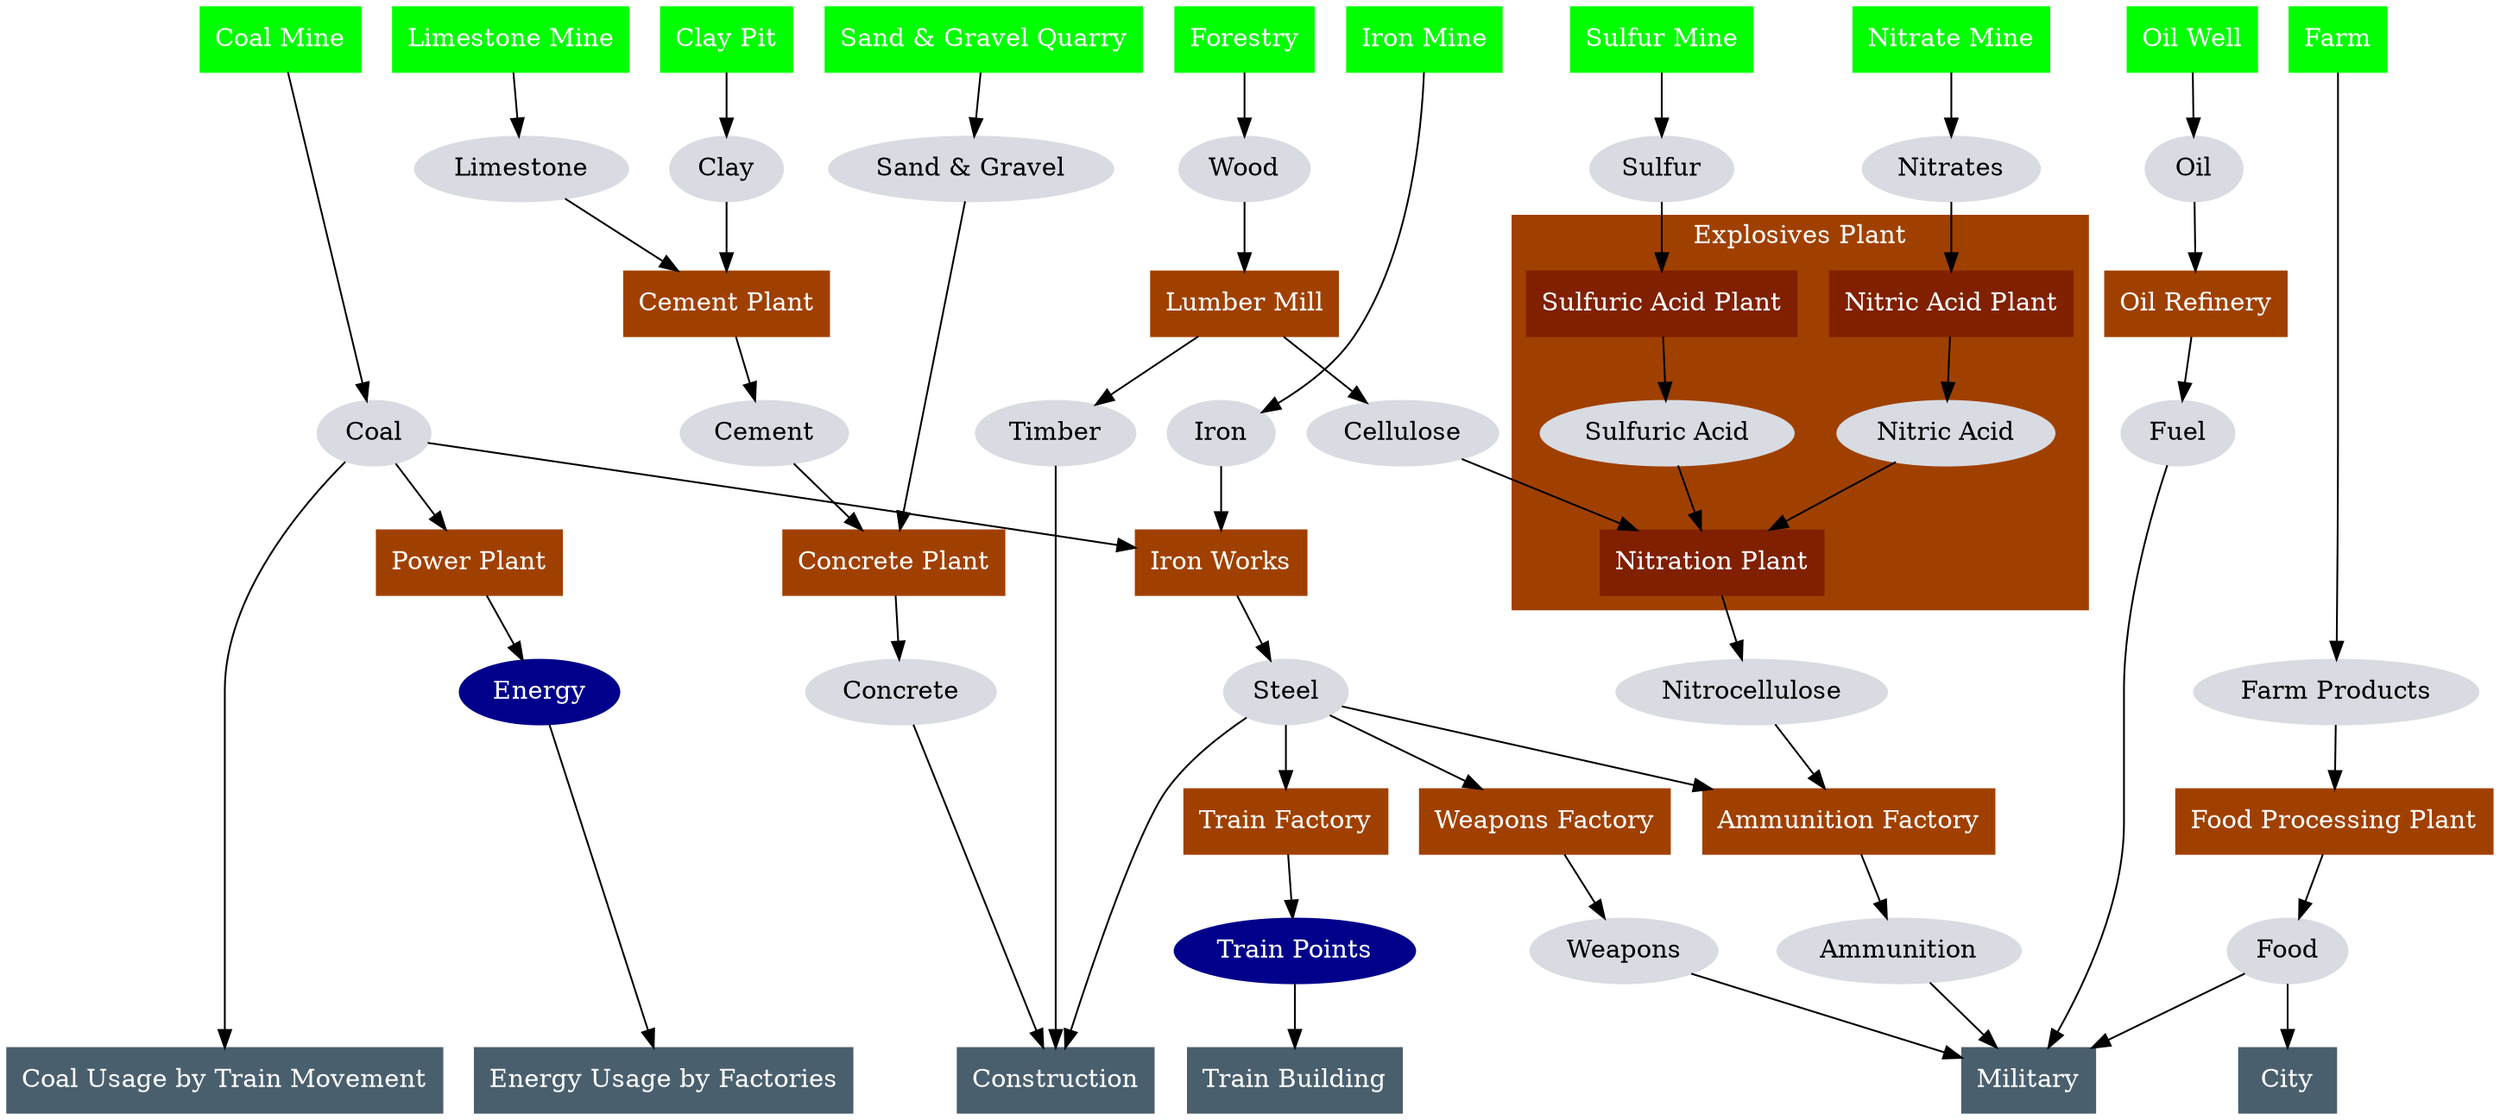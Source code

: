 digraph G {
    node [style = filled, fontcolor = white];

    # Raw materials extraction
    node [shape = box, color = green];
    CoalMine [label = "Coal Mine"];
    IronMine [label = "Iron Mine"];
    Forestry [label = "Forestry"];
    SulfurMine [label = "Sulfur Mine"];
    NitrateMine [label = "Nitrate Mine"];
    OilWell [label = "Oil Well"];
    LimestoneMine [label = "Limestone Mine"];
    ClayPit [label = "Clay Pit"];
    SandAndGravelQuarry [label = "Sand & Gravel Quarry"];
    Farm [label = "Farm"];
    { rank = same; CoalMine; IronMine; Forestry; SulfurMine; NitrateMine; OilWell; LimestoneMine; ClayPit; SandAndGravelQuarry; Farm; }

    node [shape = box, color = "#a04000"];
    # https://en.wikipedia.org/wiki/Basic_oxygen_steelmaking
    IronWorks [label = "Iron Works"];
    WeaponsFactory [label = "Weapons Factory"];
    TrainFactory [label = "Train Factory"];
    LumberMill [label = "Lumber Mill"];
    AmmunitionFactory [label = "Ammunition Factory"];
    OilRefinery [label = "Oil Refinery"];
    CementPlant [label = "Cement Plant"];
    ConcretePlant [label = "Concrete Plant"];
    FoodProcessingPlant [label = "Food Processing Plant"];
    PowerPlant [label = "Power Plant"];

    subgraph cluster_ExplosivesPlant {
        # This is being built together as otherwise it becomes too much micro-management
        style = filled;
        color = "#a04000";
        fontcolor = white;
        label = "Explosives Plant";
        node [shape = box, color = "#802000", fontcolor = white];

        NitricAcidPlant [label = "Nitric Acid Plant"];
        SulfuricAcidPlant [label = "Sulfuric Acid Plant"];
        NitrationPlant [label = "Nitration Plant"];

        node [shape = ellipse, color = "#D8DBE2", fontcolor = black, style = filled];
        NitricAcid [label = "Nitric Acid"];
        SulfuricAcid [label = "Sulfuric Acid"];
    }

    # Final consumers
    node [shape = box, color = "#4A5F6D"];
    Construction [label = "Construction"];
    Military [label = "Military"];
    CoalUsageByTrainMovement [label = "Coal Usage by Train Movement"]
    TrainBuilding [label = "Train Building"];
    PowerPlant [label = "Power Plant"];
    City [label = "City"];
    EnergyUsageByFactories [label = "Energy Usage by Factories"];
    { rank = same; Construction; Military; CoalUsageByTrainMovement; TrainBuilding; EnergyUsageByFactories; City; }

    node [shape = ellipse, color = "#D8DBE2", fontcolor = black];
    Coal [label = "Coal"];
    Iron [label = "Iron"];
    Oil [label = "Oil"];
    Fuel [label = "Fuel"];
    Nitrates [label = "Nitrates"];
    Sulfur [label = "Sulfur"];
    Nitrocellulose [label = "Nitrocellulose"];
    Timber [label = "Timber"];
    Cellulose [label = "Cellulose"];
    Concrete [label = "Concrete"];
    Cement [label = "Cement"];
    SandAndGravel [label = "Sand & Gravel"];
    Clay [label = "Clay"];
    Limestone [label = "Limestone"];
    Weapons [label = "Weapons"];
    Ammunition [label = "Ammunition"];
    Steel [label = "Steel"];
    FarmProducts [label = "Farm Products"];
    Wood [label = "Wood"];
    Food [label = "Food"];

    node [color = "darkblue", fontcolor = white];
    Energy [label = "Energy"];
    TrainPoints [label = "Train Points"];

    CoalMine -> Coal;
    Coal -> IronWorks;
    Coal -> CoalUsageByTrainMovement;
    Coal -> PowerPlant;
    PowerPlant -> Energy;
    Energy -> EnergyUsageByFactories;

    IronMine -> Iron;
    Iron -> IronWorks;

    OilWell -> Oil;
    Oil -> OilRefinery;
    OilRefinery -> Fuel;
    Fuel -> Military;

    NitrateMine -> Nitrates;
    Nitrates -> NitricAcidPlant;

    SulfurMine -> Sulfur;
    Sulfur -> SulfuricAcidPlant;

    Forestry -> Wood;
    Wood -> LumberMill;
    LumberMill -> Cellulose;
    Cellulose -> NitrationPlant;
    LumberMill -> Timber;
    Timber -> Construction;

    NitricAcidPlant -> NitricAcid;
    NitricAcid -> NitrationPlant;

    SulfuricAcidPlant -> SulfuricAcid;
    SulfuricAcid -> NitrationPlant;

    NitrationPlant -> Nitrocellulose;
    Nitrocellulose -> AmmunitionFactory;

    AmmunitionFactory -> Ammunition;
    Ammunition -> Military;
    WeaponsFactory -> Weapons;
    Weapons -> Military;

    IronWorks -> Steel;
    Steel -> AmmunitionFactory;
    Steel -> WeaponsFactory;
    Steel -> Construction;
    Steel -> TrainFactory;
    TrainFactory -> TrainPoints;
    TrainPoints -> TrainBuilding;

    LimestoneMine -> Limestone;
    Limestone -> CementPlant;

    ClayPit -> Clay;
    Clay -> CementPlant;

    CementPlant -> Cement;
    Cement -> ConcretePlant;

    SandAndGravelQuarry -> SandAndGravel;
    SandAndGravel -> ConcretePlant;

    ConcretePlant -> Concrete;
    Concrete -> Construction;

    Farm -> FarmProducts;
    FarmProducts -> FoodProcessingPlant;
    FoodProcessingPlant -> Food;
    Food -> Military;
    Food -> City;
}
